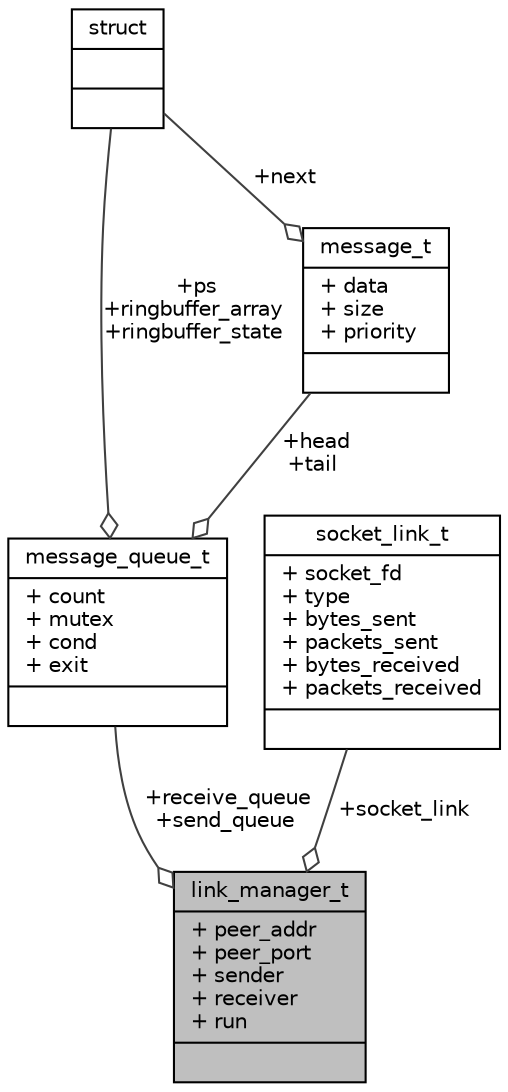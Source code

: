 digraph "link_manager_t"
{
 // LATEX_PDF_SIZE
  edge [fontname="Helvetica",fontsize="10",labelfontname="Helvetica",labelfontsize="10"];
  node [fontname="Helvetica",fontsize="10",shape=record];
  Node1 [label="{link_manager_t\n|+ peer_addr\l+ peer_port\l+ sender\l+ receiver\l+ run\l|}",height=0.2,width=0.4,color="black", fillcolor="grey75", style="filled", fontcolor="black",tooltip=" "];
  Node2 -> Node1 [color="grey25",fontsize="10",style="solid",label=" +receive_queue\n+send_queue" ,arrowhead="odiamond",fontname="Helvetica"];
  Node2 [label="{message_queue_t\n|+ count\l+ mutex\l+ cond\l+ exit\l|}",height=0.2,width=0.4,color="black", fillcolor="white", style="filled",URL="$structmessage__queue__t.html",tooltip=" "];
  Node3 -> Node2 [color="grey25",fontsize="10",style="solid",label=" +head\n+tail" ,arrowhead="odiamond",fontname="Helvetica"];
  Node3 [label="{message_t\n|+ data\l+ size\l+ priority\l|}",height=0.2,width=0.4,color="black", fillcolor="white", style="filled",URL="$structmessage__t.html",tooltip=" "];
  Node4 -> Node3 [color="grey25",fontsize="10",style="solid",label=" +next" ,arrowhead="odiamond",fontname="Helvetica"];
  Node4 [label="{struct\n||}",height=0.2,width=0.4,color="black", fillcolor="white", style="filled",URL="$structstruct.html",tooltip="holds vehicle id and initial pointer to the head of the linked list in hastable"];
  Node4 -> Node2 [color="grey25",fontsize="10",style="solid",label=" +ps\n+ringbuffer_array\n+ringbuffer_state" ,arrowhead="odiamond",fontname="Helvetica"];
  Node5 -> Node1 [color="grey25",fontsize="10",style="solid",label=" +socket_link" ,arrowhead="odiamond",fontname="Helvetica"];
  Node5 [label="{socket_link_t\n|+ socket_fd\l+ type\l+ bytes_sent\l+ packets_sent\l+ bytes_received\l+ packets_received\l|}",height=0.2,width=0.4,color="black", fillcolor="white", style="filled",URL="$structsocket__link__t.html",tooltip=" "];
}
